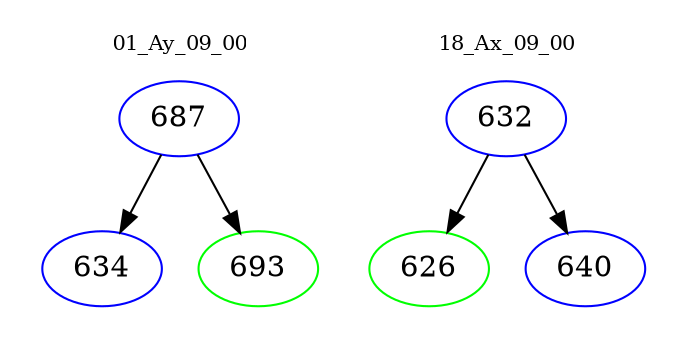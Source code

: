digraph{
subgraph cluster_0 {
color = white
label = "01_Ay_09_00";
fontsize=10;
T0_687 [label="687", color="blue"]
T0_687 -> T0_634 [color="black"]
T0_634 [label="634", color="blue"]
T0_687 -> T0_693 [color="black"]
T0_693 [label="693", color="green"]
}
subgraph cluster_1 {
color = white
label = "18_Ax_09_00";
fontsize=10;
T1_632 [label="632", color="blue"]
T1_632 -> T1_626 [color="black"]
T1_626 [label="626", color="green"]
T1_632 -> T1_640 [color="black"]
T1_640 [label="640", color="blue"]
}
}
